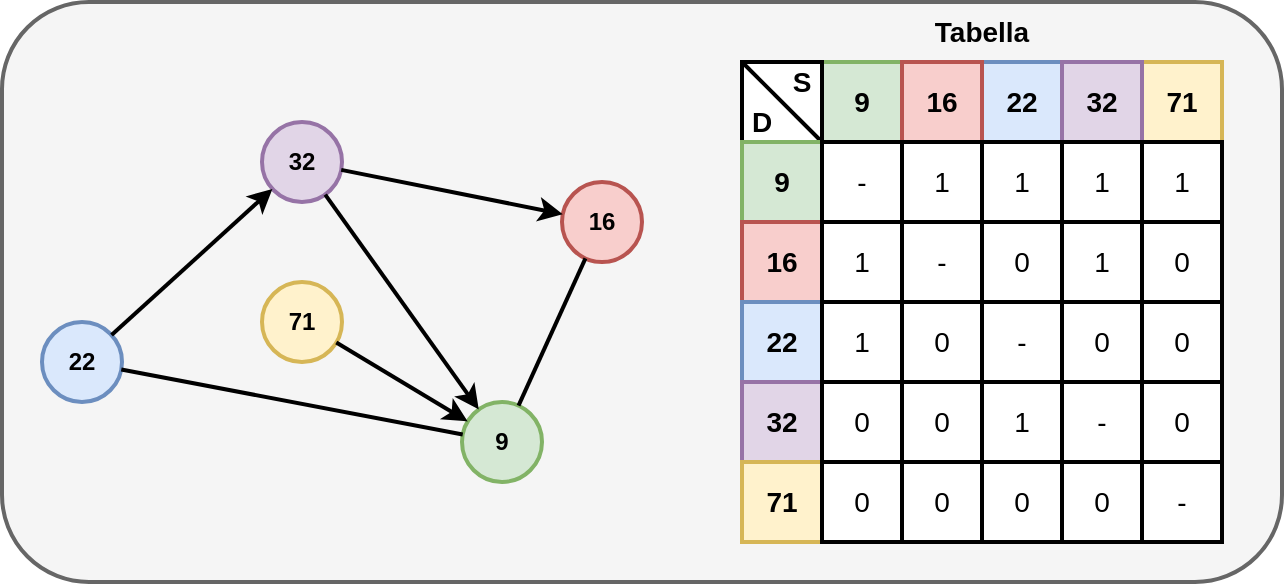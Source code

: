 <mxfile version="18.1.2" type="device"><diagram id="BTyiZ90lAS_Xes5XZWdP" name="Page-1"><mxGraphModel dx="1400" dy="521" grid="1" gridSize="10" guides="1" tooltips="1" connect="1" arrows="1" fold="1" page="1" pageScale="1" pageWidth="850" pageHeight="1100" math="0" shadow="0"><root><mxCell id="0"/><mxCell id="1" parent="0"/><mxCell id="Js9ntXVbZe3bj5SDn1XF-45" value="" style="rounded=1;whiteSpace=wrap;html=1;fontSize=14;fontColor=#333333;strokeWidth=2;fillColor=#f5f5f5;strokeColor=#666666;" vertex="1" parent="1"><mxGeometry x="70" y="10" width="640" height="290" as="geometry"/></mxCell><mxCell id="Js9ntXVbZe3bj5SDn1XF-2" value="32" style="ellipse;whiteSpace=wrap;html=1;aspect=fixed;fillColor=#e1d5e7;strokeColor=#9673a6;fontStyle=1;strokeWidth=2;" vertex="1" parent="1"><mxGeometry x="200" y="70" width="40" height="40" as="geometry"/></mxCell><mxCell id="Js9ntXVbZe3bj5SDn1XF-3" value="71" style="ellipse;whiteSpace=wrap;html=1;aspect=fixed;fillColor=#fff2cc;strokeColor=#d6b656;fontStyle=1;strokeWidth=2;" vertex="1" parent="1"><mxGeometry x="200" y="150" width="40" height="40" as="geometry"/></mxCell><mxCell id="Js9ntXVbZe3bj5SDn1XF-4" value="9" style="ellipse;whiteSpace=wrap;html=1;aspect=fixed;fillColor=#d5e8d4;strokeColor=#82b366;fontStyle=1;strokeWidth=2;" vertex="1" parent="1"><mxGeometry x="300" y="210" width="40" height="40" as="geometry"/></mxCell><mxCell id="Js9ntXVbZe3bj5SDn1XF-5" value="22" style="ellipse;whiteSpace=wrap;html=1;aspect=fixed;fillColor=#dae8fc;strokeColor=#6c8ebf;fontStyle=1;strokeWidth=2;" vertex="1" parent="1"><mxGeometry x="90" y="170" width="40" height="40" as="geometry"/></mxCell><mxCell id="Js9ntXVbZe3bj5SDn1XF-6" value="16" style="ellipse;whiteSpace=wrap;html=1;aspect=fixed;fillColor=#f8cecc;strokeColor=#b85450;fontStyle=1;strokeWidth=2;" vertex="1" parent="1"><mxGeometry x="350" y="100" width="40" height="40" as="geometry"/></mxCell><mxCell id="Js9ntXVbZe3bj5SDn1XF-7" value="" style="endArrow=classic;html=1;rounded=0;strokeWidth=2;" edge="1" parent="1" source="Js9ntXVbZe3bj5SDn1XF-3" target="Js9ntXVbZe3bj5SDn1XF-4"><mxGeometry width="50" height="50" relative="1" as="geometry"><mxPoint x="-50" y="370" as="sourcePoint"/><mxPoint y="320" as="targetPoint"/></mxGeometry></mxCell><mxCell id="Js9ntXVbZe3bj5SDn1XF-9" value="" style="endArrow=classic;html=1;rounded=0;strokeWidth=2;" edge="1" parent="1" source="Js9ntXVbZe3bj5SDn1XF-2" target="Js9ntXVbZe3bj5SDn1XF-6"><mxGeometry width="50" height="50" relative="1" as="geometry"><mxPoint x="70" y="350" as="sourcePoint"/><mxPoint x="120" y="300" as="targetPoint"/></mxGeometry></mxCell><mxCell id="Js9ntXVbZe3bj5SDn1XF-10" value="" style="endArrow=classic;html=1;rounded=0;strokeWidth=2;" edge="1" parent="1" source="Js9ntXVbZe3bj5SDn1XF-5" target="Js9ntXVbZe3bj5SDn1XF-2"><mxGeometry width="50" height="50" relative="1" as="geometry"><mxPoint x="40" y="350" as="sourcePoint"/><mxPoint x="90" y="300" as="targetPoint"/></mxGeometry></mxCell><mxCell id="Js9ntXVbZe3bj5SDn1XF-11" value="" style="endArrow=classic;html=1;rounded=0;strokeWidth=2;" edge="1" parent="1" source="Js9ntXVbZe3bj5SDn1XF-2" target="Js9ntXVbZe3bj5SDn1XF-4"><mxGeometry width="50" height="50" relative="1" as="geometry"><mxPoint x="130" y="360" as="sourcePoint"/><mxPoint x="180" y="310" as="targetPoint"/></mxGeometry></mxCell><mxCell id="Js9ntXVbZe3bj5SDn1XF-18" value="" style="endArrow=none;html=1;rounded=0;fontSize=14;strokeWidth=2;" edge="1" parent="1" source="Js9ntXVbZe3bj5SDn1XF-4" target="Js9ntXVbZe3bj5SDn1XF-6"><mxGeometry width="50" height="50" relative="1" as="geometry"><mxPoint x="170" y="420" as="sourcePoint"/><mxPoint x="220" y="370" as="targetPoint"/></mxGeometry></mxCell><mxCell id="Js9ntXVbZe3bj5SDn1XF-19" value="" style="endArrow=none;html=1;rounded=0;fontSize=14;strokeWidth=2;" edge="1" parent="1" source="Js9ntXVbZe3bj5SDn1XF-5" target="Js9ntXVbZe3bj5SDn1XF-4"><mxGeometry width="50" height="50" relative="1" as="geometry"><mxPoint x="10" y="370" as="sourcePoint"/><mxPoint x="60" y="320" as="targetPoint"/></mxGeometry></mxCell><mxCell id="Js9ntXVbZe3bj5SDn1XF-22" value="9" style="rounded=0;whiteSpace=wrap;html=1;fontSize=14;strokeWidth=2;fillColor=#d5e8d4;strokeColor=#82b366;fontStyle=1" vertex="1" parent="1"><mxGeometry x="480" y="40" width="40" height="40" as="geometry"/></mxCell><mxCell id="Js9ntXVbZe3bj5SDn1XF-24" value="71" style="rounded=0;whiteSpace=wrap;html=1;fontSize=14;strokeWidth=2;fillColor=#fff2cc;strokeColor=#d6b656;fontStyle=1" vertex="1" parent="1"><mxGeometry x="640" y="40" width="40" height="40" as="geometry"/></mxCell><mxCell id="Js9ntXVbZe3bj5SDn1XF-25" value="22" style="rounded=0;whiteSpace=wrap;html=1;fontSize=14;strokeWidth=2;fillColor=#dae8fc;strokeColor=#6c8ebf;fontStyle=1" vertex="1" parent="1"><mxGeometry x="560" y="40" width="40" height="40" as="geometry"/></mxCell><mxCell id="Js9ntXVbZe3bj5SDn1XF-26" value="32" style="rounded=0;whiteSpace=wrap;html=1;fontSize=14;strokeWidth=2;fillColor=#e1d5e7;strokeColor=#9673a6;fontStyle=1" vertex="1" parent="1"><mxGeometry x="600" y="40" width="40" height="40" as="geometry"/></mxCell><mxCell id="Js9ntXVbZe3bj5SDn1XF-23" value="16" style="rounded=0;whiteSpace=wrap;html=1;fontSize=14;strokeWidth=2;fillColor=#f8cecc;strokeColor=#b85450;fontStyle=1" vertex="1" parent="1"><mxGeometry x="520" y="40" width="40" height="40" as="geometry"/></mxCell><mxCell id="Js9ntXVbZe3bj5SDn1XF-49" value="" style="rounded=0;whiteSpace=wrap;html=1;fontSize=14;fontColor=#000000;strokeWidth=2;" vertex="1" parent="1"><mxGeometry x="440" y="40" width="40" height="40" as="geometry"/></mxCell><mxCell id="Js9ntXVbZe3bj5SDn1XF-50" value="" style="endArrow=none;html=1;rounded=0;fontSize=14;fontColor=#000000;strokeWidth=2;exitX=0;exitY=0;exitDx=0;exitDy=0;" edge="1" parent="1" source="Js9ntXVbZe3bj5SDn1XF-49"><mxGeometry width="50" height="50" relative="1" as="geometry"><mxPoint x="490" y="200" as="sourcePoint"/><mxPoint x="480" y="80" as="targetPoint"/></mxGeometry></mxCell><mxCell id="Js9ntXVbZe3bj5SDn1XF-51" value="S" style="text;html=1;strokeColor=none;fillColor=none;align=center;verticalAlign=middle;whiteSpace=wrap;rounded=0;fontSize=14;fontColor=#000000;fontStyle=1" vertex="1" parent="1"><mxGeometry x="460" y="40" width="20" height="20" as="geometry"/></mxCell><mxCell id="Js9ntXVbZe3bj5SDn1XF-52" value="D" style="text;html=1;strokeColor=none;fillColor=none;align=center;verticalAlign=middle;whiteSpace=wrap;rounded=0;fontSize=14;fontColor=#000000;fontStyle=1" vertex="1" parent="1"><mxGeometry x="445" y="60" width="10" height="20" as="geometry"/></mxCell><mxCell id="Js9ntXVbZe3bj5SDn1XF-53" value="9" style="rounded=0;whiteSpace=wrap;html=1;fontSize=14;strokeWidth=2;fillColor=#d5e8d4;strokeColor=#82b366;fontStyle=1" vertex="1" parent="1"><mxGeometry x="440" y="80" width="40" height="40" as="geometry"/></mxCell><mxCell id="Js9ntXVbZe3bj5SDn1XF-54" value="16" style="rounded=0;whiteSpace=wrap;html=1;fontSize=14;strokeWidth=2;fillColor=#f8cecc;strokeColor=#b85450;fontStyle=1" vertex="1" parent="1"><mxGeometry x="440" y="120" width="40" height="40" as="geometry"/></mxCell><mxCell id="Js9ntXVbZe3bj5SDn1XF-55" value="22" style="rounded=0;whiteSpace=wrap;html=1;fontSize=14;strokeWidth=2;fillColor=#dae8fc;strokeColor=#6c8ebf;fontStyle=1" vertex="1" parent="1"><mxGeometry x="440" y="160" width="40" height="40" as="geometry"/></mxCell><mxCell id="Js9ntXVbZe3bj5SDn1XF-56" value="32" style="rounded=0;whiteSpace=wrap;html=1;fontSize=14;strokeWidth=2;fillColor=#e1d5e7;strokeColor=#9673a6;fontStyle=1" vertex="1" parent="1"><mxGeometry x="440" y="200" width="40" height="40" as="geometry"/></mxCell><mxCell id="Js9ntXVbZe3bj5SDn1XF-57" value="71" style="rounded=0;whiteSpace=wrap;html=1;fontSize=14;strokeWidth=2;fillColor=#fff2cc;strokeColor=#d6b656;fontStyle=1" vertex="1" parent="1"><mxGeometry x="440" y="240" width="40" height="40" as="geometry"/></mxCell><mxCell id="Js9ntXVbZe3bj5SDn1XF-58" value="1" style="rounded=0;whiteSpace=wrap;html=1;fontSize=14;fontColor=#000000;strokeWidth=2;" vertex="1" parent="1"><mxGeometry x="560" y="200" width="40" height="40" as="geometry"/></mxCell><mxCell id="Js9ntXVbZe3bj5SDn1XF-59" value="-" style="rounded=0;whiteSpace=wrap;html=1;fontSize=14;fontColor=#000000;strokeWidth=2;" vertex="1" parent="1"><mxGeometry x="560" y="160" width="40" height="40" as="geometry"/></mxCell><mxCell id="Js9ntXVbZe3bj5SDn1XF-60" value="0" style="rounded=0;whiteSpace=wrap;html=1;fontSize=14;fontColor=#000000;strokeWidth=2;" vertex="1" parent="1"><mxGeometry x="520" y="160" width="40" height="40" as="geometry"/></mxCell><mxCell id="Js9ntXVbZe3bj5SDn1XF-61" value="0" style="rounded=0;whiteSpace=wrap;html=1;fontSize=14;fontColor=#000000;strokeWidth=2;" vertex="1" parent="1"><mxGeometry x="520" y="200" width="40" height="40" as="geometry"/></mxCell><mxCell id="Js9ntXVbZe3bj5SDn1XF-62" value="1" style="rounded=0;whiteSpace=wrap;html=1;fontSize=14;fontColor=#000000;strokeWidth=2;" vertex="1" parent="1"><mxGeometry x="480" y="160" width="40" height="40" as="geometry"/></mxCell><mxCell id="Js9ntXVbZe3bj5SDn1XF-63" value="0" style="rounded=0;whiteSpace=wrap;html=1;fontSize=14;fontColor=#000000;strokeWidth=2;" vertex="1" parent="1"><mxGeometry x="480" y="200" width="40" height="40" as="geometry"/></mxCell><mxCell id="Js9ntXVbZe3bj5SDn1XF-64" value="-" style="rounded=0;whiteSpace=wrap;html=1;fontSize=14;fontColor=#000000;strokeWidth=2;" vertex="1" parent="1"><mxGeometry x="640" y="240" width="40" height="40" as="geometry"/></mxCell><mxCell id="Js9ntXVbZe3bj5SDn1XF-65" value="0" style="rounded=0;whiteSpace=wrap;html=1;fontSize=14;fontColor=#000000;strokeWidth=2;" vertex="1" parent="1"><mxGeometry x="600" y="240" width="40" height="40" as="geometry"/></mxCell><mxCell id="Js9ntXVbZe3bj5SDn1XF-66" value="0" style="rounded=0;whiteSpace=wrap;html=1;fontSize=14;fontColor=#000000;strokeWidth=2;" vertex="1" parent="1"><mxGeometry x="560" y="240" width="40" height="40" as="geometry"/></mxCell><mxCell id="Js9ntXVbZe3bj5SDn1XF-67" value="0" style="rounded=0;whiteSpace=wrap;html=1;fontSize=14;fontColor=#000000;strokeWidth=2;" vertex="1" parent="1"><mxGeometry x="520" y="240" width="40" height="40" as="geometry"/></mxCell><mxCell id="Js9ntXVbZe3bj5SDn1XF-68" value="0" style="rounded=0;whiteSpace=wrap;html=1;fontSize=14;fontColor=#000000;strokeWidth=2;" vertex="1" parent="1"><mxGeometry x="480" y="240" width="40" height="40" as="geometry"/></mxCell><mxCell id="Js9ntXVbZe3bj5SDn1XF-69" value="-" style="rounded=0;whiteSpace=wrap;html=1;fontSize=14;fontColor=#000000;strokeWidth=2;" vertex="1" parent="1"><mxGeometry x="600" y="200" width="40" height="40" as="geometry"/></mxCell><mxCell id="Js9ntXVbZe3bj5SDn1XF-70" value="0" style="rounded=0;whiteSpace=wrap;html=1;fontSize=14;fontColor=#000000;strokeWidth=2;" vertex="1" parent="1"><mxGeometry x="560" y="120" width="40" height="40" as="geometry"/></mxCell><mxCell id="Js9ntXVbZe3bj5SDn1XF-71" value="1" style="rounded=0;whiteSpace=wrap;html=1;fontSize=14;fontColor=#000000;strokeWidth=2;" vertex="1" parent="1"><mxGeometry x="560" y="80" width="40" height="40" as="geometry"/></mxCell><mxCell id="Js9ntXVbZe3bj5SDn1XF-72" value="-" style="rounded=0;whiteSpace=wrap;html=1;fontSize=14;fontColor=#000000;strokeWidth=2;" vertex="1" parent="1"><mxGeometry x="480" y="80" width="40" height="40" as="geometry"/></mxCell><mxCell id="Js9ntXVbZe3bj5SDn1XF-73" value="1" style="rounded=0;whiteSpace=wrap;html=1;fontSize=14;fontColor=#000000;strokeWidth=2;" vertex="1" parent="1"><mxGeometry x="520" y="80" width="40" height="40" as="geometry"/></mxCell><mxCell id="Js9ntXVbZe3bj5SDn1XF-74" value="-" style="rounded=0;whiteSpace=wrap;html=1;fontSize=14;fontColor=#000000;strokeWidth=2;" vertex="1" parent="1"><mxGeometry x="520" y="120" width="40" height="40" as="geometry"/></mxCell><mxCell id="Js9ntXVbZe3bj5SDn1XF-75" value="1" style="rounded=0;whiteSpace=wrap;html=1;fontSize=14;fontColor=#000000;strokeWidth=2;" vertex="1" parent="1"><mxGeometry x="480" y="120" width="40" height="40" as="geometry"/></mxCell><mxCell id="Js9ntXVbZe3bj5SDn1XF-76" value="0" style="rounded=0;whiteSpace=wrap;html=1;fontSize=14;fontColor=#000000;strokeWidth=2;" vertex="1" parent="1"><mxGeometry x="640" y="120" width="40" height="40" as="geometry"/></mxCell><mxCell id="Js9ntXVbZe3bj5SDn1XF-77" value="1" style="rounded=0;whiteSpace=wrap;html=1;fontSize=14;fontColor=#000000;strokeWidth=2;" vertex="1" parent="1"><mxGeometry x="600" y="120" width="40" height="40" as="geometry"/></mxCell><mxCell id="Js9ntXVbZe3bj5SDn1XF-78" value="0" style="rounded=0;whiteSpace=wrap;html=1;fontSize=14;fontColor=#000000;strokeWidth=2;" vertex="1" parent="1"><mxGeometry x="640" y="160" width="40" height="40" as="geometry"/></mxCell><mxCell id="Js9ntXVbZe3bj5SDn1XF-79" value="0" style="rounded=0;whiteSpace=wrap;html=1;fontSize=14;fontColor=#000000;strokeWidth=2;" vertex="1" parent="1"><mxGeometry x="600" y="160" width="40" height="40" as="geometry"/></mxCell><mxCell id="Js9ntXVbZe3bj5SDn1XF-80" value="0" style="rounded=0;whiteSpace=wrap;html=1;fontSize=14;fontColor=#000000;strokeWidth=2;" vertex="1" parent="1"><mxGeometry x="640" y="200" width="40" height="40" as="geometry"/></mxCell><mxCell id="Js9ntXVbZe3bj5SDn1XF-81" value="1" style="rounded=0;whiteSpace=wrap;html=1;fontSize=14;fontColor=#000000;strokeWidth=2;" vertex="1" parent="1"><mxGeometry x="600" y="80" width="40" height="40" as="geometry"/></mxCell><mxCell id="Js9ntXVbZe3bj5SDn1XF-82" value="1" style="rounded=0;whiteSpace=wrap;html=1;fontSize=14;fontColor=#000000;strokeWidth=2;" vertex="1" parent="1"><mxGeometry x="640" y="80" width="40" height="40" as="geometry"/></mxCell><mxCell id="Js9ntXVbZe3bj5SDn1XF-83" value="&lt;b&gt;Tabella&lt;/b&gt;" style="text;html=1;strokeColor=none;fillColor=none;align=center;verticalAlign=middle;whiteSpace=wrap;rounded=0;fontSize=14;fontColor=#000000;" vertex="1" parent="1"><mxGeometry x="530" y="10" width="60" height="30" as="geometry"/></mxCell></root></mxGraphModel></diagram></mxfile>